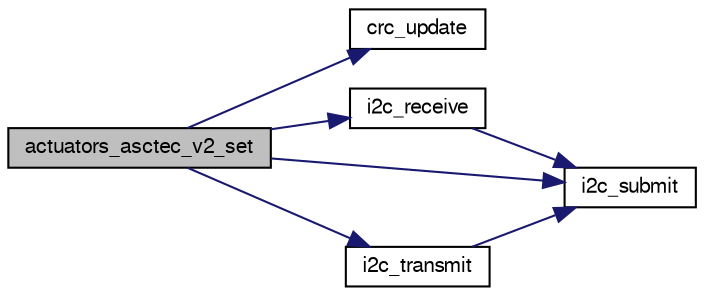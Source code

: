 digraph "actuators_asctec_v2_set"
{
  edge [fontname="FreeSans",fontsize="10",labelfontname="FreeSans",labelfontsize="10"];
  node [fontname="FreeSans",fontsize="10",shape=record];
  rankdir="LR";
  Node1 [label="actuators_asctec_v2_set",height=0.2,width=0.4,color="black", fillcolor="grey75", style="filled", fontcolor="black"];
  Node1 -> Node2 [color="midnightblue",fontsize="10",style="solid",fontname="FreeSans"];
  Node2 [label="crc_update",height=0.2,width=0.4,color="black", fillcolor="white", style="filled",URL="$actuators__asctec__v2__new_8c.html#af7890d457713c2a692be50c7b6c46aaa"];
  Node1 -> Node3 [color="midnightblue",fontsize="10",style="solid",fontname="FreeSans"];
  Node3 [label="i2c_receive",height=0.2,width=0.4,color="black", fillcolor="white", style="filled",URL="$group__i2c.html#ga9e7c3ccd9ba7415486bfb2e52eaa3964",tooltip="Submit a read only transaction. "];
  Node3 -> Node4 [color="midnightblue",fontsize="10",style="solid",fontname="FreeSans"];
  Node4 [label="i2c_submit",height=0.2,width=0.4,color="black", fillcolor="white", style="filled",URL="$group__i2c.html#ga4eed48e542a9c71b93372f5a38d7e367",tooltip="Submit a I2C transaction. "];
  Node1 -> Node4 [color="midnightblue",fontsize="10",style="solid",fontname="FreeSans"];
  Node1 -> Node5 [color="midnightblue",fontsize="10",style="solid",fontname="FreeSans"];
  Node5 [label="i2c_transmit",height=0.2,width=0.4,color="black", fillcolor="white", style="filled",URL="$group__i2c.html#ga54405aa058f14a143b8b1b5380015927",tooltip="Submit a write only transaction. "];
  Node5 -> Node4 [color="midnightblue",fontsize="10",style="solid",fontname="FreeSans"];
}
